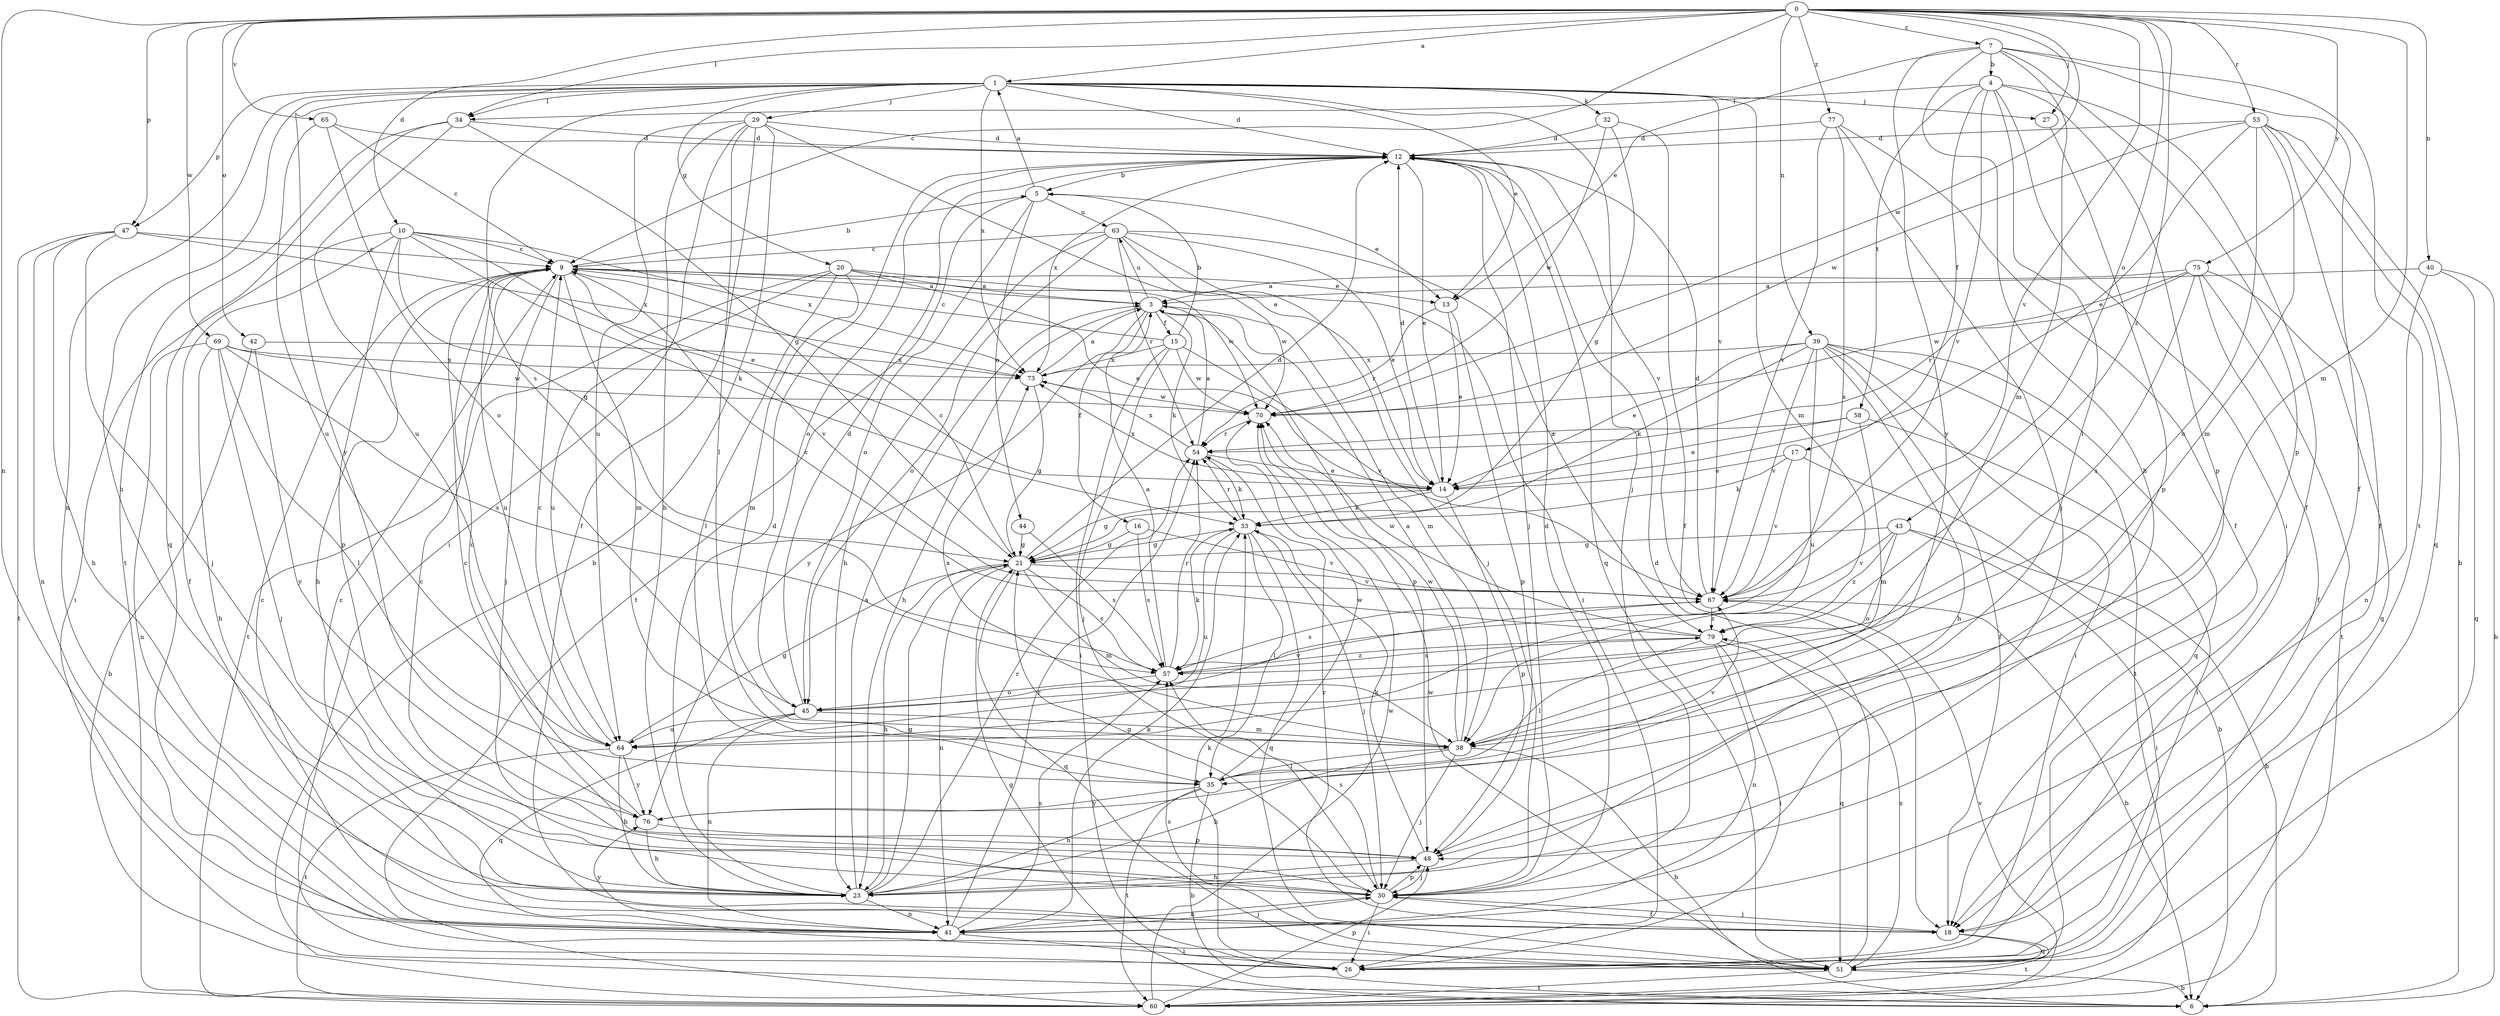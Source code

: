 strict digraph  {
0;
1;
3;
4;
5;
6;
7;
9;
10;
12;
13;
14;
15;
16;
17;
18;
20;
21;
23;
26;
27;
29;
30;
32;
33;
34;
35;
38;
39;
40;
41;
42;
43;
44;
45;
47;
48;
51;
53;
54;
57;
58;
60;
63;
64;
65;
67;
69;
70;
73;
75;
76;
77;
79;
0 -> 1  [label=a];
0 -> 7  [label=c];
0 -> 9  [label=c];
0 -> 10  [label=d];
0 -> 27  [label=j];
0 -> 34  [label=l];
0 -> 38  [label=m];
0 -> 39  [label=n];
0 -> 40  [label=n];
0 -> 41  [label=n];
0 -> 42  [label=o];
0 -> 43  [label=o];
0 -> 47  [label=p];
0 -> 53  [label=r];
0 -> 65  [label=v];
0 -> 67  [label=v];
0 -> 69  [label=w];
0 -> 70  [label=w];
0 -> 75  [label=y];
0 -> 77  [label=z];
0 -> 79  [label=z];
1 -> 12  [label=d];
1 -> 13  [label=e];
1 -> 20  [label=g];
1 -> 23  [label=h];
1 -> 27  [label=j];
1 -> 29  [label=j];
1 -> 30  [label=j];
1 -> 32  [label=k];
1 -> 34  [label=l];
1 -> 38  [label=m];
1 -> 41  [label=n];
1 -> 47  [label=p];
1 -> 57  [label=s];
1 -> 67  [label=v];
1 -> 73  [label=x];
1 -> 76  [label=y];
3 -> 15  [label=f];
3 -> 16  [label=f];
3 -> 23  [label=h];
3 -> 33  [label=k];
3 -> 38  [label=m];
3 -> 48  [label=p];
3 -> 63  [label=u];
3 -> 76  [label=y];
4 -> 17  [label=f];
4 -> 18  [label=f];
4 -> 26  [label=i];
4 -> 34  [label=l];
4 -> 35  [label=l];
4 -> 48  [label=p];
4 -> 58  [label=t];
4 -> 67  [label=v];
5 -> 1  [label=a];
5 -> 13  [label=e];
5 -> 44  [label=o];
5 -> 45  [label=o];
5 -> 60  [label=t];
5 -> 63  [label=u];
6 -> 21  [label=g];
7 -> 4  [label=b];
7 -> 13  [label=e];
7 -> 18  [label=f];
7 -> 23  [label=h];
7 -> 38  [label=m];
7 -> 48  [label=p];
7 -> 60  [label=t];
7 -> 76  [label=y];
9 -> 3  [label=a];
9 -> 5  [label=b];
9 -> 13  [label=e];
9 -> 23  [label=h];
9 -> 30  [label=j];
9 -> 38  [label=m];
9 -> 64  [label=u];
9 -> 67  [label=v];
9 -> 70  [label=w];
10 -> 9  [label=c];
10 -> 14  [label=e];
10 -> 18  [label=f];
10 -> 21  [label=g];
10 -> 26  [label=i];
10 -> 33  [label=k];
10 -> 48  [label=p];
10 -> 73  [label=x];
12 -> 5  [label=b];
12 -> 14  [label=e];
12 -> 30  [label=j];
12 -> 45  [label=o];
12 -> 51  [label=q];
12 -> 67  [label=v];
12 -> 73  [label=x];
13 -> 14  [label=e];
13 -> 48  [label=p];
13 -> 54  [label=r];
14 -> 12  [label=d];
14 -> 21  [label=g];
14 -> 33  [label=k];
14 -> 48  [label=p];
14 -> 73  [label=x];
15 -> 5  [label=b];
15 -> 9  [label=c];
15 -> 26  [label=i];
15 -> 30  [label=j];
15 -> 67  [label=v];
15 -> 70  [label=w];
15 -> 73  [label=x];
16 -> 21  [label=g];
16 -> 57  [label=s];
16 -> 67  [label=v];
17 -> 6  [label=b];
17 -> 14  [label=e];
17 -> 33  [label=k];
17 -> 67  [label=v];
18 -> 9  [label=c];
18 -> 30  [label=j];
18 -> 51  [label=q];
18 -> 54  [label=r];
18 -> 60  [label=t];
20 -> 3  [label=a];
20 -> 14  [label=e];
20 -> 35  [label=l];
20 -> 38  [label=m];
20 -> 60  [label=t];
20 -> 64  [label=u];
20 -> 70  [label=w];
21 -> 9  [label=c];
21 -> 12  [label=d];
21 -> 23  [label=h];
21 -> 38  [label=m];
21 -> 41  [label=n];
21 -> 51  [label=q];
21 -> 57  [label=s];
21 -> 67  [label=v];
23 -> 3  [label=a];
23 -> 12  [label=d];
23 -> 21  [label=g];
23 -> 41  [label=n];
23 -> 54  [label=r];
26 -> 33  [label=k];
27 -> 48  [label=p];
29 -> 6  [label=b];
29 -> 12  [label=d];
29 -> 14  [label=e];
29 -> 18  [label=f];
29 -> 23  [label=h];
29 -> 26  [label=i];
29 -> 35  [label=l];
29 -> 64  [label=u];
30 -> 9  [label=c];
30 -> 12  [label=d];
30 -> 18  [label=f];
30 -> 21  [label=g];
30 -> 26  [label=i];
30 -> 41  [label=n];
30 -> 48  [label=p];
30 -> 57  [label=s];
32 -> 12  [label=d];
32 -> 18  [label=f];
32 -> 21  [label=g];
32 -> 70  [label=w];
33 -> 21  [label=g];
33 -> 30  [label=j];
33 -> 35  [label=l];
33 -> 51  [label=q];
33 -> 54  [label=r];
33 -> 64  [label=u];
34 -> 12  [label=d];
34 -> 21  [label=g];
34 -> 51  [label=q];
34 -> 60  [label=t];
34 -> 64  [label=u];
35 -> 6  [label=b];
35 -> 23  [label=h];
35 -> 60  [label=t];
35 -> 67  [label=v];
35 -> 70  [label=w];
35 -> 76  [label=y];
38 -> 3  [label=a];
38 -> 6  [label=b];
38 -> 23  [label=h];
38 -> 30  [label=j];
38 -> 35  [label=l];
38 -> 70  [label=w];
38 -> 73  [label=x];
39 -> 14  [label=e];
39 -> 18  [label=f];
39 -> 23  [label=h];
39 -> 26  [label=i];
39 -> 33  [label=k];
39 -> 51  [label=q];
39 -> 60  [label=t];
39 -> 64  [label=u];
39 -> 67  [label=v];
39 -> 73  [label=x];
40 -> 3  [label=a];
40 -> 6  [label=b];
40 -> 41  [label=n];
40 -> 51  [label=q];
41 -> 9  [label=c];
41 -> 26  [label=i];
41 -> 30  [label=j];
41 -> 33  [label=k];
41 -> 54  [label=r];
41 -> 57  [label=s];
41 -> 76  [label=y];
42 -> 6  [label=b];
42 -> 73  [label=x];
42 -> 76  [label=y];
43 -> 6  [label=b];
43 -> 21  [label=g];
43 -> 26  [label=i];
43 -> 45  [label=o];
43 -> 67  [label=v];
43 -> 79  [label=z];
44 -> 21  [label=g];
44 -> 57  [label=s];
45 -> 12  [label=d];
45 -> 38  [label=m];
45 -> 41  [label=n];
45 -> 51  [label=q];
45 -> 64  [label=u];
45 -> 67  [label=v];
47 -> 9  [label=c];
47 -> 23  [label=h];
47 -> 30  [label=j];
47 -> 41  [label=n];
47 -> 60  [label=t];
47 -> 73  [label=x];
48 -> 9  [label=c];
48 -> 23  [label=h];
48 -> 30  [label=j];
48 -> 33  [label=k];
51 -> 6  [label=b];
51 -> 12  [label=d];
51 -> 57  [label=s];
51 -> 60  [label=t];
51 -> 70  [label=w];
51 -> 79  [label=z];
53 -> 6  [label=b];
53 -> 12  [label=d];
53 -> 14  [label=e];
53 -> 18  [label=f];
53 -> 38  [label=m];
53 -> 51  [label=q];
53 -> 64  [label=u];
53 -> 70  [label=w];
54 -> 3  [label=a];
54 -> 14  [label=e];
54 -> 33  [label=k];
54 -> 73  [label=x];
57 -> 3  [label=a];
57 -> 33  [label=k];
57 -> 45  [label=o];
57 -> 54  [label=r];
57 -> 79  [label=z];
58 -> 14  [label=e];
58 -> 26  [label=i];
58 -> 38  [label=m];
58 -> 54  [label=r];
60 -> 48  [label=p];
60 -> 67  [label=v];
60 -> 70  [label=w];
63 -> 9  [label=c];
63 -> 14  [label=e];
63 -> 23  [label=h];
63 -> 26  [label=i];
63 -> 30  [label=j];
63 -> 45  [label=o];
63 -> 54  [label=r];
63 -> 79  [label=z];
64 -> 9  [label=c];
64 -> 21  [label=g];
64 -> 23  [label=h];
64 -> 60  [label=t];
64 -> 76  [label=y];
65 -> 9  [label=c];
65 -> 12  [label=d];
65 -> 45  [label=o];
65 -> 64  [label=u];
67 -> 6  [label=b];
67 -> 12  [label=d];
67 -> 57  [label=s];
67 -> 79  [label=z];
69 -> 23  [label=h];
69 -> 30  [label=j];
69 -> 35  [label=l];
69 -> 41  [label=n];
69 -> 57  [label=s];
69 -> 70  [label=w];
69 -> 73  [label=x];
70 -> 54  [label=r];
73 -> 3  [label=a];
73 -> 21  [label=g];
73 -> 70  [label=w];
75 -> 3  [label=a];
75 -> 18  [label=f];
75 -> 51  [label=q];
75 -> 54  [label=r];
75 -> 57  [label=s];
75 -> 60  [label=t];
75 -> 70  [label=w];
76 -> 9  [label=c];
76 -> 23  [label=h];
76 -> 48  [label=p];
77 -> 12  [label=d];
77 -> 18  [label=f];
77 -> 30  [label=j];
77 -> 57  [label=s];
77 -> 67  [label=v];
79 -> 9  [label=c];
79 -> 26  [label=i];
79 -> 35  [label=l];
79 -> 41  [label=n];
79 -> 51  [label=q];
79 -> 57  [label=s];
79 -> 70  [label=w];
}
